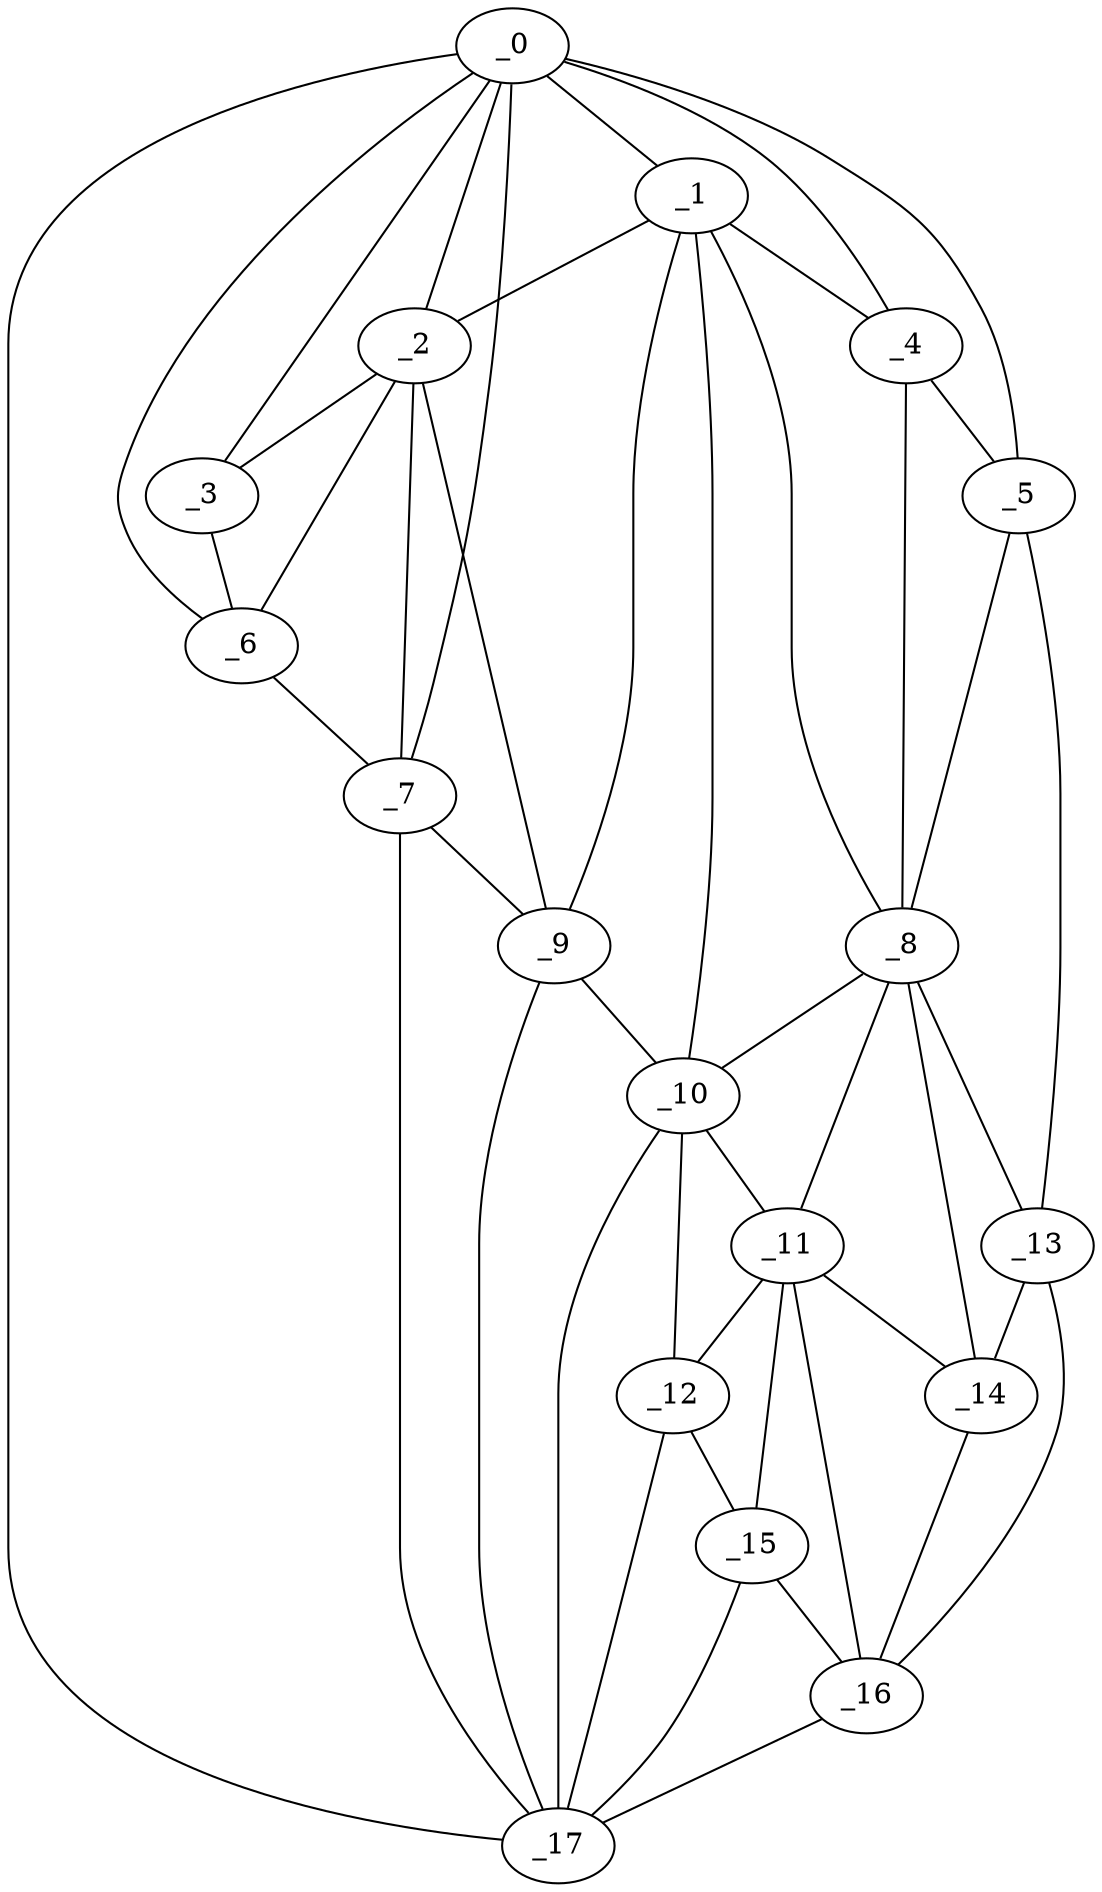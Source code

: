 graph "obj29__225.gxl" {
	_0	 [x=35,
		y=15];
	_1	 [x=45,
		y=51];
	_0 -- _1	 [valence=2];
	_2	 [x=47,
		y=33];
	_0 -- _2	 [valence=2];
	_3	 [x=48,
		y=21];
	_0 -- _3	 [valence=2];
	_4	 [x=50,
		y=93];
	_0 -- _4	 [valence=2];
	_5	 [x=52,
		y=113];
	_0 -- _5	 [valence=1];
	_6	 [x=53,
		y=21];
	_0 -- _6	 [valence=2];
	_7	 [x=60,
		y=23];
	_0 -- _7	 [valence=1];
	_17	 [x=126,
		y=41];
	_0 -- _17	 [valence=1];
	_1 -- _2	 [valence=1];
	_1 -- _4	 [valence=2];
	_8	 [x=65,
		y=74];
	_1 -- _8	 [valence=1];
	_9	 [x=68,
		y=30];
	_1 -- _9	 [valence=2];
	_10	 [x=84,
		y=39];
	_1 -- _10	 [valence=2];
	_2 -- _3	 [valence=1];
	_2 -- _6	 [valence=2];
	_2 -- _7	 [valence=2];
	_2 -- _9	 [valence=2];
	_3 -- _6	 [valence=2];
	_4 -- _5	 [valence=1];
	_4 -- _8	 [valence=1];
	_5 -- _8	 [valence=1];
	_13	 [x=108,
		y=106];
	_5 -- _13	 [valence=1];
	_6 -- _7	 [valence=2];
	_7 -- _9	 [valence=2];
	_7 -- _17	 [valence=2];
	_8 -- _10	 [valence=2];
	_11	 [x=104,
		y=69];
	_8 -- _11	 [valence=2];
	_8 -- _13	 [valence=2];
	_14	 [x=111,
		y=87];
	_8 -- _14	 [valence=2];
	_9 -- _10	 [valence=1];
	_9 -- _17	 [valence=2];
	_10 -- _11	 [valence=1];
	_12	 [x=108,
		y=45];
	_10 -- _12	 [valence=2];
	_10 -- _17	 [valence=2];
	_11 -- _12	 [valence=2];
	_11 -- _14	 [valence=2];
	_15	 [x=120,
		y=57];
	_11 -- _15	 [valence=1];
	_16	 [x=122,
		y=75];
	_11 -- _16	 [valence=2];
	_12 -- _15	 [valence=1];
	_12 -- _17	 [valence=1];
	_13 -- _14	 [valence=1];
	_13 -- _16	 [valence=1];
	_14 -- _16	 [valence=1];
	_15 -- _16	 [valence=2];
	_15 -- _17	 [valence=2];
	_16 -- _17	 [valence=1];
}
